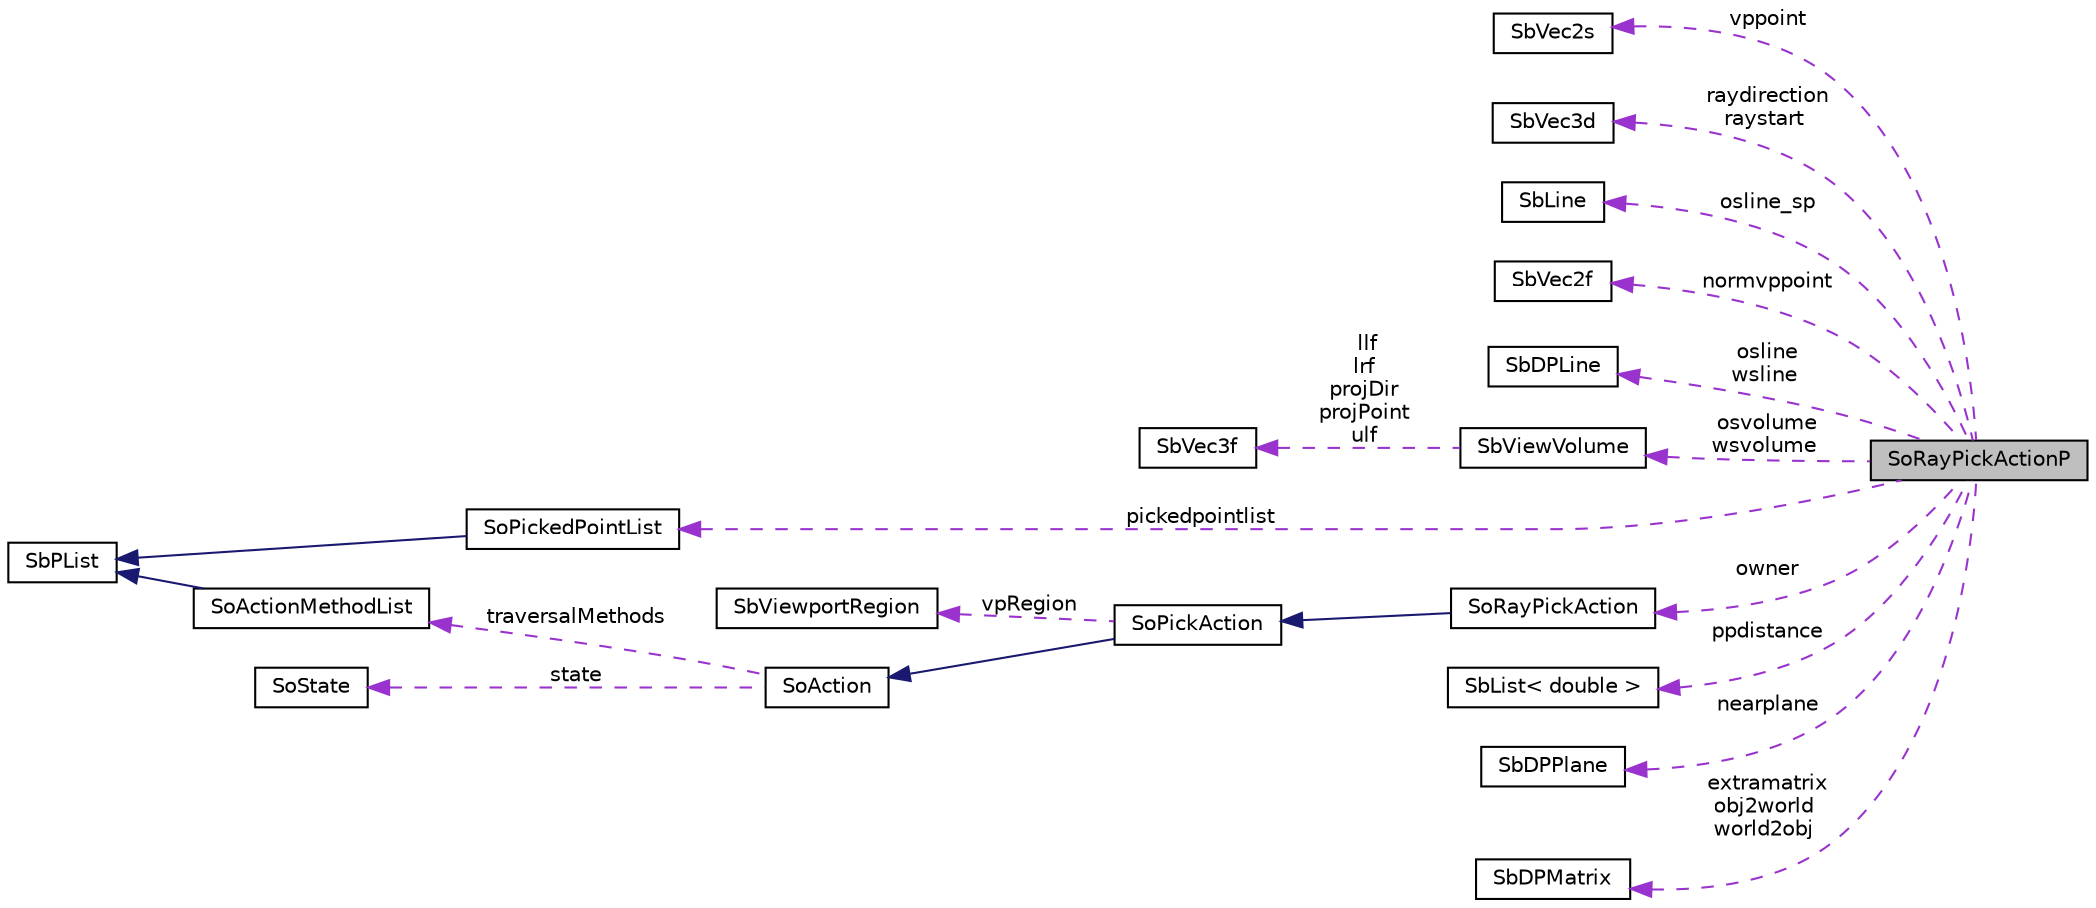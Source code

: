 digraph "SoRayPickActionP"
{
 // LATEX_PDF_SIZE
  edge [fontname="Helvetica",fontsize="10",labelfontname="Helvetica",labelfontsize="10"];
  node [fontname="Helvetica",fontsize="10",shape=record];
  rankdir="LR";
  Node1 [label="SoRayPickActionP",height=0.2,width=0.4,color="black", fillcolor="grey75", style="filled", fontcolor="black",tooltip=" "];
  Node2 -> Node1 [dir="back",color="darkorchid3",fontsize="10",style="dashed",label=" vppoint" ,fontname="Helvetica"];
  Node2 [label="SbVec2s",height=0.2,width=0.4,color="black", fillcolor="white", style="filled",URL="$classSbVec2s.html",tooltip="The SbVec2s class is a 2 dimensional vector with short integer coordinates."];
  Node3 -> Node1 [dir="back",color="darkorchid3",fontsize="10",style="dashed",label=" raydirection\nraystart" ,fontname="Helvetica"];
  Node3 [label="SbVec3d",height=0.2,width=0.4,color="black", fillcolor="white", style="filled",URL="$classSbVec3d.html",tooltip="The SbVec3d class is a 3 dimensional vector with double precision floating point coordinates."];
  Node4 -> Node1 [dir="back",color="darkorchid3",fontsize="10",style="dashed",label=" osline_sp" ,fontname="Helvetica"];
  Node4 [label="SbLine",height=0.2,width=0.4,color="black", fillcolor="white", style="filled",URL="$classSbLine.html",tooltip="The SbLine class represents a line in 3D space."];
  Node5 -> Node1 [dir="back",color="darkorchid3",fontsize="10",style="dashed",label=" normvppoint" ,fontname="Helvetica"];
  Node5 [label="SbVec2f",height=0.2,width=0.4,color="black", fillcolor="white", style="filled",URL="$classSbVec2f.html",tooltip="The SbVec2f class is a 2 dimensional vector with floating point coordinates."];
  Node6 -> Node1 [dir="back",color="darkorchid3",fontsize="10",style="dashed",label=" osline\nwsline" ,fontname="Helvetica"];
  Node6 [label="SbDPLine",height=0.2,width=0.4,color="black", fillcolor="white", style="filled",URL="$classSbDPLine.html",tooltip="The SbDPLine class represents a line using double precision coordinates."];
  Node7 -> Node1 [dir="back",color="darkorchid3",fontsize="10",style="dashed",label=" osvolume\nwsvolume" ,fontname="Helvetica"];
  Node7 [label="SbViewVolume",height=0.2,width=0.4,color="black", fillcolor="white", style="filled",URL="$classSbViewVolume.html",tooltip="The SbViewVolume class is a viewing volume in 3D space."];
  Node8 -> Node7 [dir="back",color="darkorchid3",fontsize="10",style="dashed",label=" llf\nlrf\nprojDir\nprojPoint\nulf" ,fontname="Helvetica"];
  Node8 [label="SbVec3f",height=0.2,width=0.4,color="black", fillcolor="white", style="filled",URL="$classSbVec3f.html",tooltip="The SbVec3f class is a 3 dimensional vector with floating point coordinates."];
  Node9 -> Node1 [dir="back",color="darkorchid3",fontsize="10",style="dashed",label=" owner" ,fontname="Helvetica"];
  Node9 [label="SoRayPickAction",height=0.2,width=0.4,color="black", fillcolor="white", style="filled",URL="$classSoRayPickAction.html",tooltip="The SoRayPickAction class does ray intersection with scene graphs."];
  Node10 -> Node9 [dir="back",color="midnightblue",fontsize="10",style="solid",fontname="Helvetica"];
  Node10 [label="SoPickAction",height=0.2,width=0.4,color="black", fillcolor="white", style="filled",URL="$classSoPickAction.html",tooltip="The SoPickAction class is the base class for picking actions."];
  Node11 -> Node10 [dir="back",color="midnightblue",fontsize="10",style="solid",fontname="Helvetica"];
  Node11 [label="SoAction",height=0.2,width=0.4,color="black", fillcolor="white", style="filled",URL="$classSoAction.html",tooltip="The SoAction class is the base class for all traversal actions."];
  Node12 -> Node11 [dir="back",color="darkorchid3",fontsize="10",style="dashed",label=" traversalMethods" ,fontname="Helvetica"];
  Node12 [label="SoActionMethodList",height=0.2,width=0.4,color="black", fillcolor="white", style="filled",URL="$classSoActionMethodList.html",tooltip="The SoActionMethodList class contains function pointers for action methods."];
  Node13 -> Node12 [dir="back",color="midnightblue",fontsize="10",style="solid",fontname="Helvetica"];
  Node13 [label="SbPList",height=0.2,width=0.4,color="black", fillcolor="white", style="filled",URL="$classSbPList.html",tooltip="The SbPList class is a container class for void pointers."];
  Node14 -> Node11 [dir="back",color="darkorchid3",fontsize="10",style="dashed",label=" state" ,fontname="Helvetica"];
  Node14 [label="SoState",height=0.2,width=0.4,color="black", fillcolor="white", style="filled",URL="$classSoState.html",tooltip="The SoState class manages the Coin scene graph traversal state data."];
  Node15 -> Node10 [dir="back",color="darkorchid3",fontsize="10",style="dashed",label=" vpRegion" ,fontname="Helvetica"];
  Node15 [label="SbViewportRegion",height=0.2,width=0.4,color="black", fillcolor="white", style="filled",URL="$classSbViewportRegion.html",tooltip="The SbViewportRegion class is a viewport within a full window."];
  Node16 -> Node1 [dir="back",color="darkorchid3",fontsize="10",style="dashed",label=" pickedpointlist" ,fontname="Helvetica"];
  Node16 [label="SoPickedPointList",height=0.2,width=0.4,color="black", fillcolor="white", style="filled",URL="$classSoPickedPointList.html",tooltip="The SoPickedPointList class is a container for pointers to SoPickedPoint objects."];
  Node13 -> Node16 [dir="back",color="midnightblue",fontsize="10",style="solid",fontname="Helvetica"];
  Node17 -> Node1 [dir="back",color="darkorchid3",fontsize="10",style="dashed",label=" ppdistance" ,fontname="Helvetica"];
  Node17 [label="SbList\< double \>",height=0.2,width=0.4,color="black", fillcolor="white", style="filled",URL="$classSbList.html",tooltip=" "];
  Node18 -> Node1 [dir="back",color="darkorchid3",fontsize="10",style="dashed",label=" nearplane" ,fontname="Helvetica"];
  Node18 [label="SbDPPlane",height=0.2,width=0.4,color="black", fillcolor="white", style="filled",URL="$classSbDPPlane.html",tooltip="The SbDPPlane class represents a plane in 3D space."];
  Node19 -> Node1 [dir="back",color="darkorchid3",fontsize="10",style="dashed",label=" extramatrix\nobj2world\nworld2obj" ,fontname="Helvetica"];
  Node19 [label="SbDPMatrix",height=0.2,width=0.4,color="black", fillcolor="white", style="filled",URL="$classSbDPMatrix.html",tooltip="The SbDPMatrix class is a 4x4 dimensional representation of a double-precision matrix."];
}
